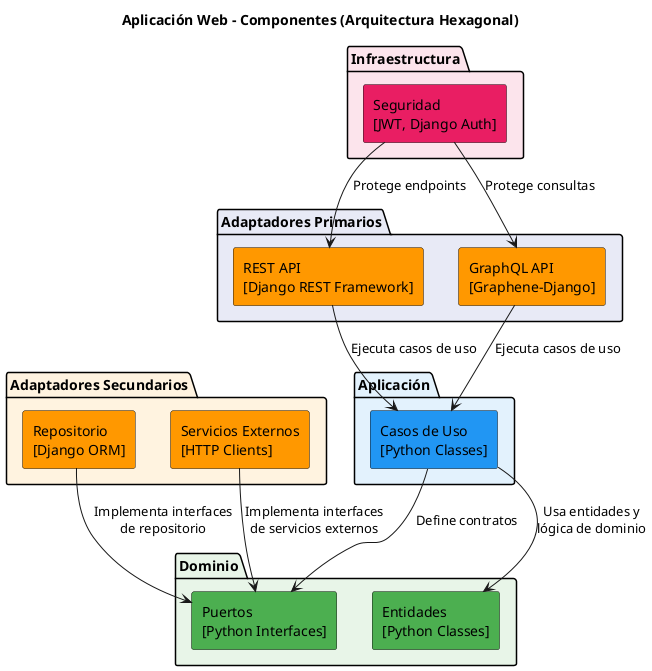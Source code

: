 @startuml
!define RECTANGLE class

title Aplicación Web - Componentes (Arquitectura Hexagonal)

package "Adaptadores Primarios" #e8eaf6 {
    rectangle "REST API\n[Django REST Framework]" as rest #ff9800
    rectangle "GraphQL API\n[Graphene-Django]" as graphql #ff9800
}

package "Aplicación" #e3f2fd {
    rectangle "Casos de Uso\n[Python Classes]" as usecase #2196f3
}

package "Dominio" #e8f5e8 {
    rectangle "Entidades\n[Python Classes]" as domain #4caf50
    rectangle "Puertos\n[Python Interfaces]" as ports #4caf50
}

package "Adaptadores Secundarios" #fff3e0 {
    rectangle "Repositorio\n[Django ORM]" as repo #ff9800
    rectangle "Servicios Externos\n[HTTP Clients]" as external #ff9800
}

package "Infraestructura" #fce4ec {
    rectangle "Seguridad\n[JWT, Django Auth]" as security #e91e63
}

rest --> usecase : Ejecuta casos de uso
graphql --> usecase : Ejecuta casos de uso
usecase --> domain : Usa entidades y\nlógica de dominio
usecase --> ports : Define contratos
repo --> ports : Implementa interfaces\nde repositorio
external --> ports : Implementa interfaces\nde servicios externos
security --> rest : Protege endpoints
security --> graphql : Protege consultas

@enduml